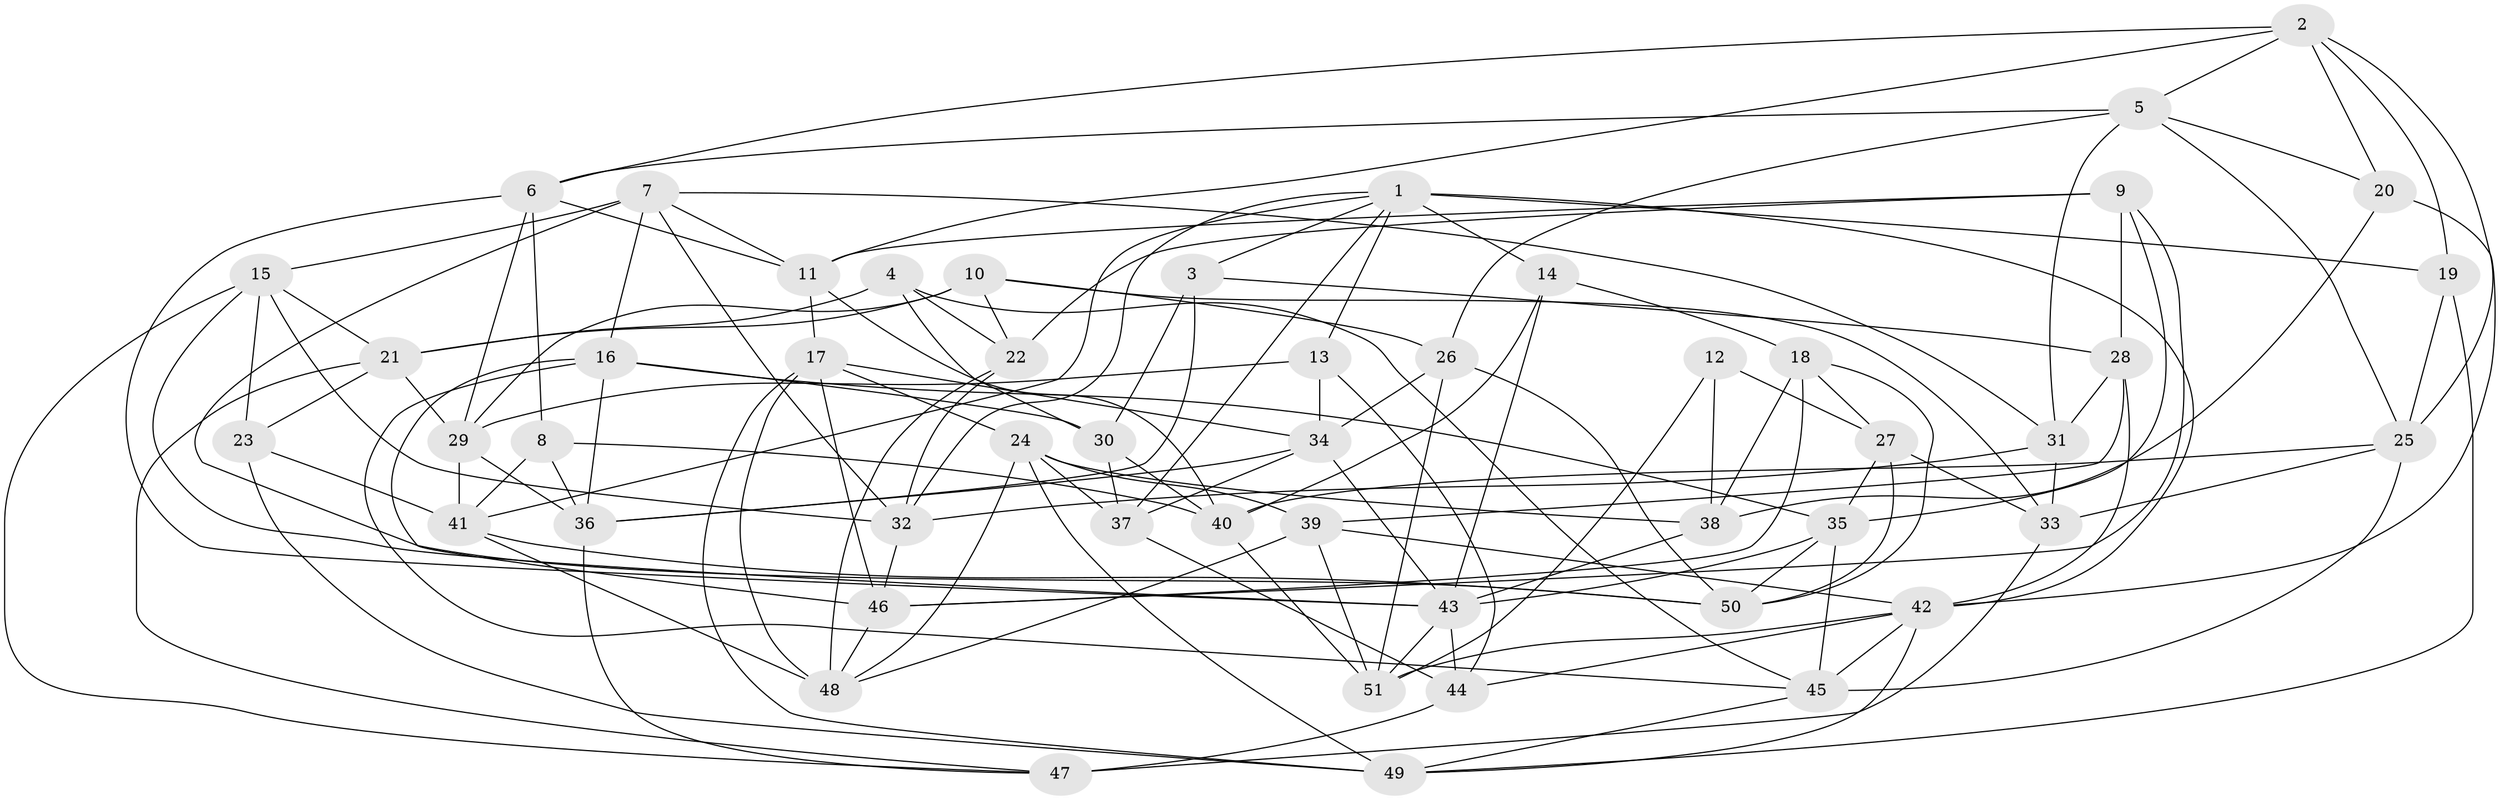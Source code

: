 // original degree distribution, {4: 1.0}
// Generated by graph-tools (version 1.1) at 2025/26/03/09/25 03:26:59]
// undirected, 51 vertices, 139 edges
graph export_dot {
graph [start="1"]
  node [color=gray90,style=filled];
  1;
  2;
  3;
  4;
  5;
  6;
  7;
  8;
  9;
  10;
  11;
  12;
  13;
  14;
  15;
  16;
  17;
  18;
  19;
  20;
  21;
  22;
  23;
  24;
  25;
  26;
  27;
  28;
  29;
  30;
  31;
  32;
  33;
  34;
  35;
  36;
  37;
  38;
  39;
  40;
  41;
  42;
  43;
  44;
  45;
  46;
  47;
  48;
  49;
  50;
  51;
  1 -- 3 [weight=1.0];
  1 -- 13 [weight=1.0];
  1 -- 14 [weight=1.0];
  1 -- 19 [weight=1.0];
  1 -- 32 [weight=1.0];
  1 -- 37 [weight=1.0];
  1 -- 41 [weight=1.0];
  1 -- 42 [weight=3.0];
  2 -- 5 [weight=1.0];
  2 -- 6 [weight=1.0];
  2 -- 11 [weight=1.0];
  2 -- 19 [weight=1.0];
  2 -- 20 [weight=1.0];
  2 -- 25 [weight=1.0];
  3 -- 28 [weight=1.0];
  3 -- 30 [weight=1.0];
  3 -- 36 [weight=1.0];
  4 -- 21 [weight=1.0];
  4 -- 22 [weight=1.0];
  4 -- 30 [weight=1.0];
  4 -- 45 [weight=1.0];
  5 -- 6 [weight=1.0];
  5 -- 20 [weight=1.0];
  5 -- 25 [weight=1.0];
  5 -- 26 [weight=1.0];
  5 -- 31 [weight=1.0];
  6 -- 8 [weight=1.0];
  6 -- 11 [weight=1.0];
  6 -- 29 [weight=1.0];
  6 -- 43 [weight=1.0];
  7 -- 11 [weight=1.0];
  7 -- 15 [weight=1.0];
  7 -- 16 [weight=1.0];
  7 -- 31 [weight=1.0];
  7 -- 32 [weight=1.0];
  7 -- 50 [weight=1.0];
  8 -- 36 [weight=1.0];
  8 -- 40 [weight=1.0];
  8 -- 41 [weight=1.0];
  9 -- 11 [weight=1.0];
  9 -- 22 [weight=2.0];
  9 -- 28 [weight=1.0];
  9 -- 35 [weight=1.0];
  9 -- 46 [weight=1.0];
  10 -- 21 [weight=1.0];
  10 -- 22 [weight=1.0];
  10 -- 26 [weight=2.0];
  10 -- 29 [weight=1.0];
  10 -- 33 [weight=1.0];
  11 -- 17 [weight=1.0];
  11 -- 40 [weight=1.0];
  12 -- 27 [weight=2.0];
  12 -- 38 [weight=1.0];
  12 -- 51 [weight=1.0];
  13 -- 29 [weight=1.0];
  13 -- 34 [weight=1.0];
  13 -- 44 [weight=1.0];
  14 -- 18 [weight=1.0];
  14 -- 40 [weight=1.0];
  14 -- 43 [weight=1.0];
  15 -- 21 [weight=1.0];
  15 -- 23 [weight=1.0];
  15 -- 32 [weight=1.0];
  15 -- 43 [weight=1.0];
  15 -- 47 [weight=1.0];
  16 -- 30 [weight=1.0];
  16 -- 35 [weight=1.0];
  16 -- 36 [weight=1.0];
  16 -- 45 [weight=1.0];
  16 -- 46 [weight=1.0];
  17 -- 24 [weight=1.0];
  17 -- 34 [weight=1.0];
  17 -- 46 [weight=1.0];
  17 -- 48 [weight=1.0];
  17 -- 49 [weight=1.0];
  18 -- 27 [weight=1.0];
  18 -- 38 [weight=2.0];
  18 -- 46 [weight=1.0];
  18 -- 50 [weight=1.0];
  19 -- 25 [weight=1.0];
  19 -- 49 [weight=1.0];
  20 -- 38 [weight=1.0];
  20 -- 42 [weight=1.0];
  21 -- 23 [weight=1.0];
  21 -- 29 [weight=1.0];
  21 -- 47 [weight=1.0];
  22 -- 32 [weight=1.0];
  22 -- 48 [weight=1.0];
  23 -- 41 [weight=3.0];
  23 -- 49 [weight=1.0];
  24 -- 37 [weight=1.0];
  24 -- 38 [weight=1.0];
  24 -- 39 [weight=1.0];
  24 -- 48 [weight=1.0];
  24 -- 49 [weight=1.0];
  25 -- 33 [weight=1.0];
  25 -- 40 [weight=1.0];
  25 -- 45 [weight=1.0];
  26 -- 34 [weight=1.0];
  26 -- 50 [weight=1.0];
  26 -- 51 [weight=1.0];
  27 -- 33 [weight=1.0];
  27 -- 35 [weight=1.0];
  27 -- 50 [weight=1.0];
  28 -- 31 [weight=1.0];
  28 -- 39 [weight=2.0];
  28 -- 42 [weight=1.0];
  29 -- 36 [weight=1.0];
  29 -- 41 [weight=1.0];
  30 -- 37 [weight=2.0];
  30 -- 40 [weight=1.0];
  31 -- 32 [weight=1.0];
  31 -- 33 [weight=2.0];
  32 -- 46 [weight=1.0];
  33 -- 47 [weight=1.0];
  34 -- 36 [weight=1.0];
  34 -- 37 [weight=1.0];
  34 -- 43 [weight=1.0];
  35 -- 43 [weight=1.0];
  35 -- 45 [weight=1.0];
  35 -- 50 [weight=1.0];
  36 -- 47 [weight=1.0];
  37 -- 44 [weight=1.0];
  38 -- 43 [weight=1.0];
  39 -- 42 [weight=1.0];
  39 -- 48 [weight=1.0];
  39 -- 51 [weight=1.0];
  40 -- 51 [weight=1.0];
  41 -- 48 [weight=1.0];
  41 -- 50 [weight=1.0];
  42 -- 44 [weight=1.0];
  42 -- 45 [weight=1.0];
  42 -- 49 [weight=1.0];
  42 -- 51 [weight=1.0];
  43 -- 44 [weight=1.0];
  43 -- 51 [weight=1.0];
  44 -- 47 [weight=2.0];
  45 -- 49 [weight=1.0];
  46 -- 48 [weight=1.0];
}
